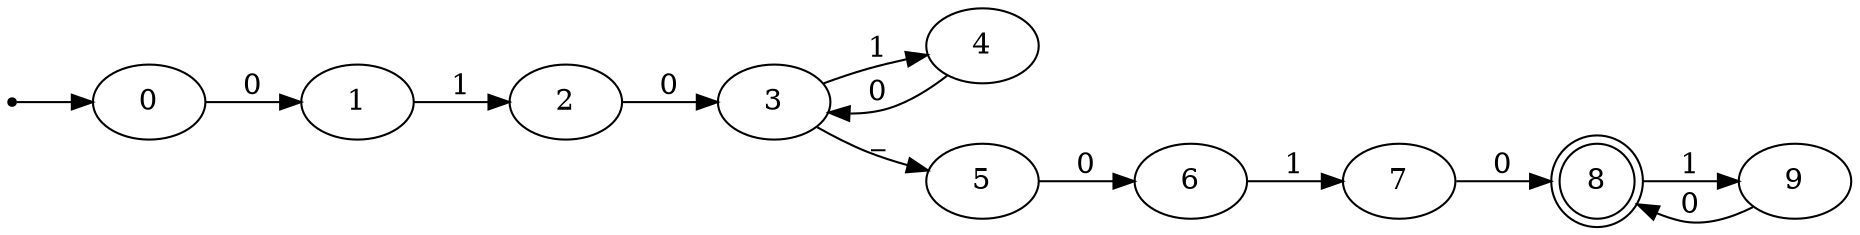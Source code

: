 digraph{
rankdir=LR;
inic[shape=point];
inic->0;
0->1 [label="0"];
1->2 [label="1"];
2->3 [label="0"];
3->4 [label="1"];
3->5 [label="_"];
4->3 [label="0"];
5->6 [label="0"];
6->7 [label="1"];
7->8 [label="0"];
8->9 [label="1"];
9->8 [label="0"];
8[shape=doublecircle];
}